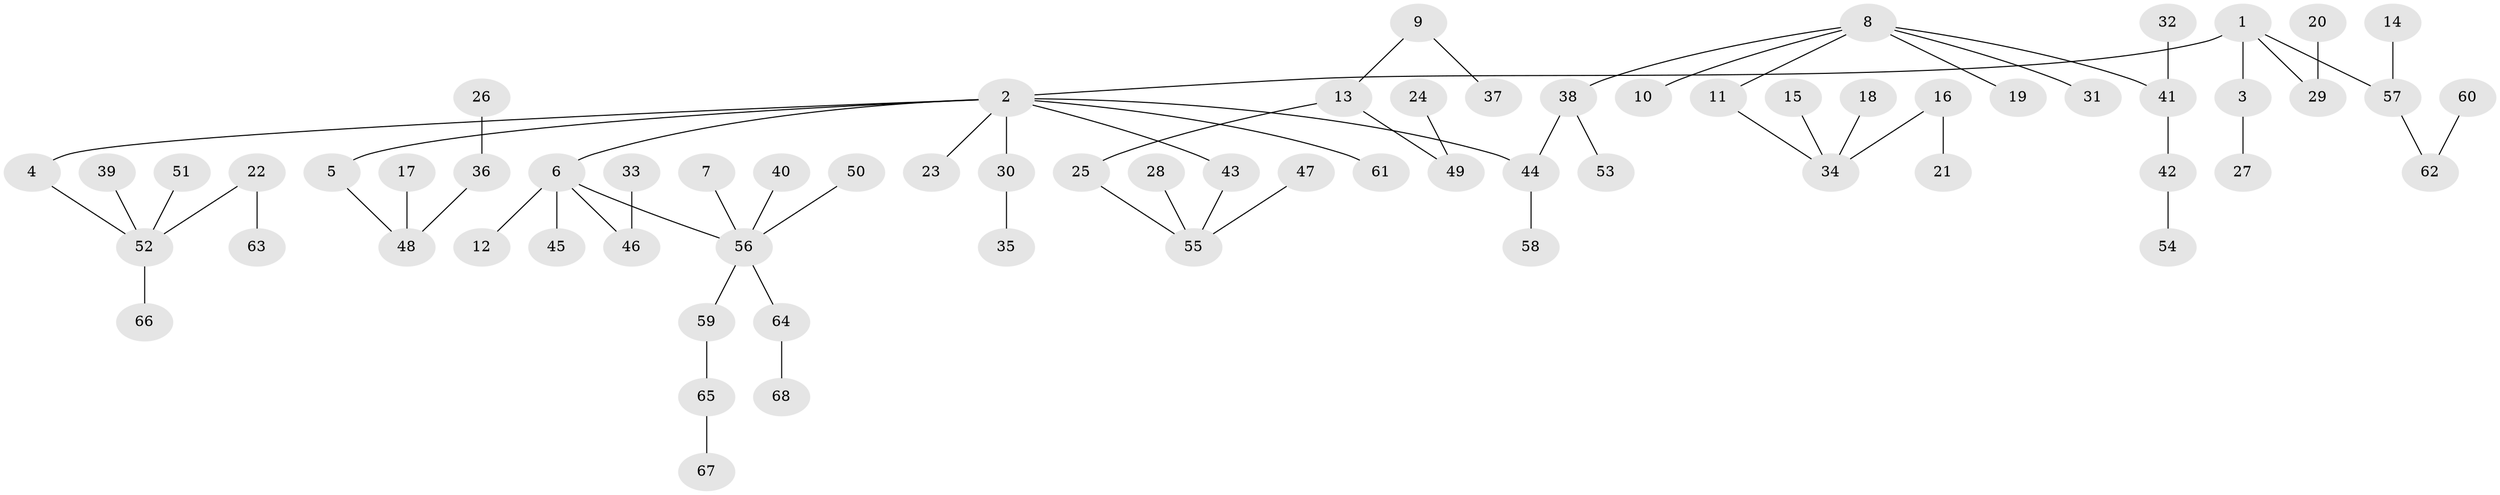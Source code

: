 // original degree distribution, {6: 0.02962962962962963, 4: 0.07407407407407407, 2: 0.2740740740740741, 3: 0.1259259259259259, 5: 0.022222222222222223, 1: 0.4740740740740741}
// Generated by graph-tools (version 1.1) at 2025/50/03/09/25 03:50:20]
// undirected, 68 vertices, 67 edges
graph export_dot {
graph [start="1"]
  node [color=gray90,style=filled];
  1;
  2;
  3;
  4;
  5;
  6;
  7;
  8;
  9;
  10;
  11;
  12;
  13;
  14;
  15;
  16;
  17;
  18;
  19;
  20;
  21;
  22;
  23;
  24;
  25;
  26;
  27;
  28;
  29;
  30;
  31;
  32;
  33;
  34;
  35;
  36;
  37;
  38;
  39;
  40;
  41;
  42;
  43;
  44;
  45;
  46;
  47;
  48;
  49;
  50;
  51;
  52;
  53;
  54;
  55;
  56;
  57;
  58;
  59;
  60;
  61;
  62;
  63;
  64;
  65;
  66;
  67;
  68;
  1 -- 2 [weight=1.0];
  1 -- 3 [weight=1.0];
  1 -- 29 [weight=1.0];
  1 -- 57 [weight=1.0];
  2 -- 4 [weight=1.0];
  2 -- 5 [weight=1.0];
  2 -- 6 [weight=1.0];
  2 -- 23 [weight=1.0];
  2 -- 30 [weight=1.0];
  2 -- 43 [weight=1.0];
  2 -- 44 [weight=1.0];
  2 -- 61 [weight=1.0];
  3 -- 27 [weight=1.0];
  4 -- 52 [weight=1.0];
  5 -- 48 [weight=1.0];
  6 -- 12 [weight=1.0];
  6 -- 45 [weight=1.0];
  6 -- 46 [weight=1.0];
  6 -- 56 [weight=1.0];
  7 -- 56 [weight=1.0];
  8 -- 10 [weight=1.0];
  8 -- 11 [weight=1.0];
  8 -- 19 [weight=1.0];
  8 -- 31 [weight=1.0];
  8 -- 38 [weight=1.0];
  8 -- 41 [weight=1.0];
  9 -- 13 [weight=1.0];
  9 -- 37 [weight=1.0];
  11 -- 34 [weight=1.0];
  13 -- 25 [weight=1.0];
  13 -- 49 [weight=1.0];
  14 -- 57 [weight=1.0];
  15 -- 34 [weight=1.0];
  16 -- 21 [weight=1.0];
  16 -- 34 [weight=1.0];
  17 -- 48 [weight=1.0];
  18 -- 34 [weight=1.0];
  20 -- 29 [weight=1.0];
  22 -- 52 [weight=1.0];
  22 -- 63 [weight=1.0];
  24 -- 49 [weight=1.0];
  25 -- 55 [weight=1.0];
  26 -- 36 [weight=1.0];
  28 -- 55 [weight=1.0];
  30 -- 35 [weight=1.0];
  32 -- 41 [weight=1.0];
  33 -- 46 [weight=1.0];
  36 -- 48 [weight=1.0];
  38 -- 44 [weight=1.0];
  38 -- 53 [weight=1.0];
  39 -- 52 [weight=1.0];
  40 -- 56 [weight=1.0];
  41 -- 42 [weight=1.0];
  42 -- 54 [weight=1.0];
  43 -- 55 [weight=1.0];
  44 -- 58 [weight=1.0];
  47 -- 55 [weight=1.0];
  50 -- 56 [weight=1.0];
  51 -- 52 [weight=1.0];
  52 -- 66 [weight=1.0];
  56 -- 59 [weight=1.0];
  56 -- 64 [weight=1.0];
  57 -- 62 [weight=1.0];
  59 -- 65 [weight=1.0];
  60 -- 62 [weight=1.0];
  64 -- 68 [weight=1.0];
  65 -- 67 [weight=1.0];
}
